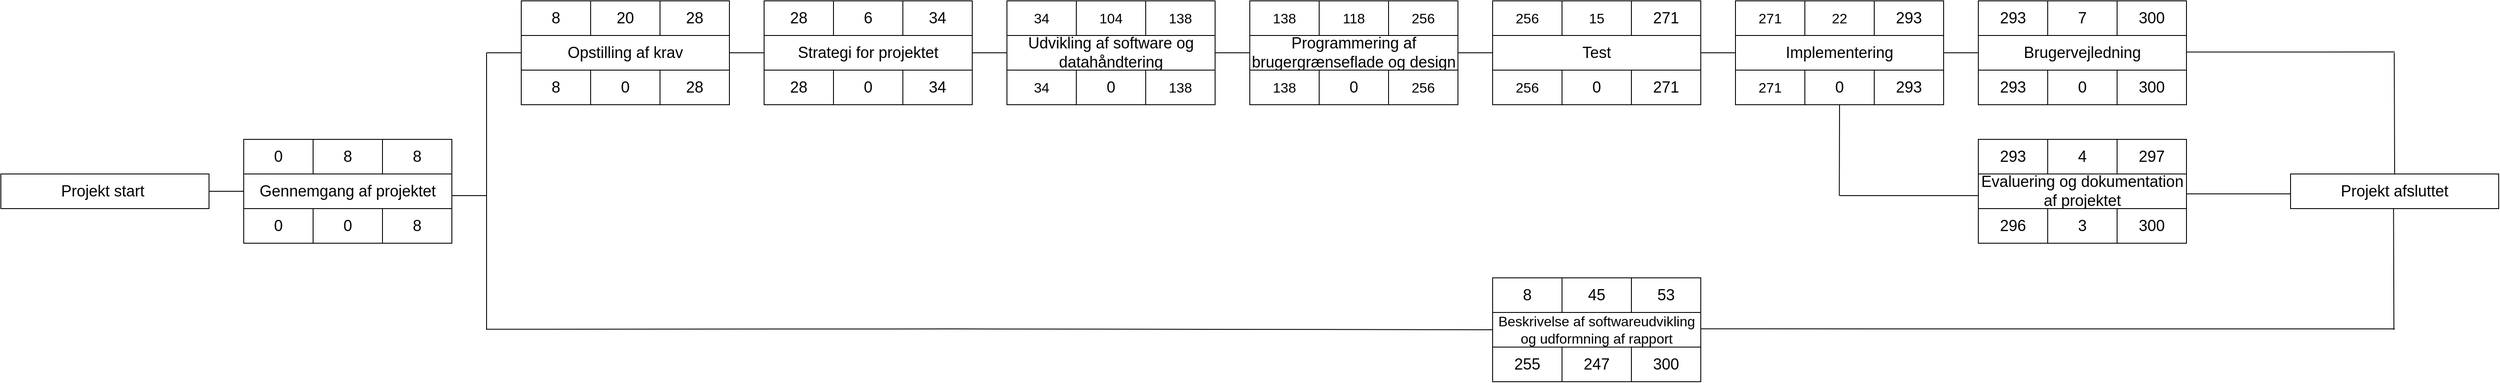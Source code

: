<mxfile version="26.1.0">
  <diagram name="Page-1" id="b520641d-4fe3-3701-9064-5fc419738815">
    <mxGraphModel dx="4818" dy="1727" grid="1" gridSize="10" guides="1" tooltips="1" connect="1" arrows="1" fold="1" page="1" pageScale="1" pageWidth="1100" pageHeight="850" background="none" math="0" shadow="0">
      <root>
        <mxCell id="0" />
        <mxCell id="1" parent="0" />
        <mxCell id="pkZKWbX6Jo-3-2ZgabFj-10" value="" style="endArrow=none;html=1;rounded=0;" edge="1" parent="1">
          <mxGeometry width="50" height="50" relative="1" as="geometry">
            <mxPoint x="160" y="420" as="sourcePoint" />
            <mxPoint x="200" y="420" as="targetPoint" />
          </mxGeometry>
        </mxCell>
        <mxCell id="pkZKWbX6Jo-3-2ZgabFj-11" value="&lt;font style=&quot;font-size: 18px;&quot;&gt;Gennemgang af projektet&lt;/font&gt;" style="rounded=0;whiteSpace=wrap;html=1;" vertex="1" parent="1">
          <mxGeometry x="200" y="360" width="240" height="120" as="geometry" />
        </mxCell>
        <mxCell id="pkZKWbX6Jo-3-2ZgabFj-14" value="&lt;font style=&quot;font-size: 18px;&quot;&gt;0&lt;/font&gt;" style="rounded=0;whiteSpace=wrap;html=1;" vertex="1" parent="1">
          <mxGeometry x="200" y="360" width="80" height="40" as="geometry" />
        </mxCell>
        <mxCell id="pkZKWbX6Jo-3-2ZgabFj-16" value="&lt;font style=&quot;font-size: 18px;&quot;&gt;8&lt;/font&gt;" style="rounded=0;whiteSpace=wrap;html=1;" vertex="1" parent="1">
          <mxGeometry x="280" y="360" width="80" height="40" as="geometry" />
        </mxCell>
        <mxCell id="pkZKWbX6Jo-3-2ZgabFj-17" value="&lt;font style=&quot;font-size: 18px;&quot;&gt;8&lt;/font&gt;" style="rounded=0;whiteSpace=wrap;html=1;" vertex="1" parent="1">
          <mxGeometry x="360" y="360" width="80" height="40" as="geometry" />
        </mxCell>
        <mxCell id="pkZKWbX6Jo-3-2ZgabFj-18" value="&lt;font style=&quot;font-size: 18px;&quot;&gt;0&lt;/font&gt;" style="rounded=0;whiteSpace=wrap;html=1;" vertex="1" parent="1">
          <mxGeometry x="200" y="440" width="80" height="40" as="geometry" />
        </mxCell>
        <mxCell id="pkZKWbX6Jo-3-2ZgabFj-19" value="&lt;font style=&quot;font-size: 18px;&quot;&gt;0&lt;/font&gt;" style="rounded=0;whiteSpace=wrap;html=1;" vertex="1" parent="1">
          <mxGeometry x="280" y="440" width="80" height="40" as="geometry" />
        </mxCell>
        <mxCell id="pkZKWbX6Jo-3-2ZgabFj-20" value="&lt;font style=&quot;font-size: 18px;&quot;&gt;8&lt;/font&gt;" style="rounded=0;whiteSpace=wrap;html=1;" vertex="1" parent="1">
          <mxGeometry x="360" y="440" width="80" height="40" as="geometry" />
        </mxCell>
        <mxCell id="pkZKWbX6Jo-3-2ZgabFj-24" value="" style="endArrow=none;html=1;rounded=0;" edge="1" parent="1">
          <mxGeometry width="50" height="50" relative="1" as="geometry">
            <mxPoint x="480" y="425" as="sourcePoint" />
            <mxPoint x="480" y="260" as="targetPoint" />
          </mxGeometry>
        </mxCell>
        <mxCell id="pkZKWbX6Jo-3-2ZgabFj-28" value="" style="endArrow=none;html=1;rounded=0;exitX=0.75;exitY=1;exitDx=0;exitDy=0;" edge="1" parent="1">
          <mxGeometry width="50" height="50" relative="1" as="geometry">
            <mxPoint x="440" y="425" as="sourcePoint" />
            <mxPoint x="480" y="425" as="targetPoint" />
          </mxGeometry>
        </mxCell>
        <mxCell id="pkZKWbX6Jo-3-2ZgabFj-29" value="" style="endArrow=none;html=1;rounded=0;" edge="1" parent="1">
          <mxGeometry width="50" height="50" relative="1" as="geometry">
            <mxPoint x="480" y="580" as="sourcePoint" />
            <mxPoint x="480" y="425" as="targetPoint" />
          </mxGeometry>
        </mxCell>
        <mxCell id="pkZKWbX6Jo-3-2ZgabFj-30" value="&lt;font style=&quot;font-size: 18px;&quot;&gt;Opstilling af krav&lt;/font&gt;" style="rounded=0;whiteSpace=wrap;html=1;" vertex="1" parent="1">
          <mxGeometry x="520" y="200" width="240" height="120" as="geometry" />
        </mxCell>
        <mxCell id="pkZKWbX6Jo-3-2ZgabFj-31" value="&lt;font style=&quot;font-size: 18px;&quot;&gt;8&lt;/font&gt;" style="rounded=0;whiteSpace=wrap;html=1;" vertex="1" parent="1">
          <mxGeometry x="520" y="200" width="80" height="40" as="geometry" />
        </mxCell>
        <mxCell id="pkZKWbX6Jo-3-2ZgabFj-32" value="&lt;font style=&quot;font-size: 18px;&quot;&gt;20&lt;/font&gt;" style="rounded=0;whiteSpace=wrap;html=1;" vertex="1" parent="1">
          <mxGeometry x="600" y="200" width="80" height="40" as="geometry" />
        </mxCell>
        <mxCell id="pkZKWbX6Jo-3-2ZgabFj-33" value="&lt;font style=&quot;font-size: 18px;&quot;&gt;28&lt;/font&gt;" style="rounded=0;whiteSpace=wrap;html=1;" vertex="1" parent="1">
          <mxGeometry x="680" y="200" width="80" height="40" as="geometry" />
        </mxCell>
        <mxCell id="pkZKWbX6Jo-3-2ZgabFj-34" value="&lt;span style=&quot;font-size: 18px;&quot;&gt;8&lt;/span&gt;" style="rounded=0;whiteSpace=wrap;html=1;" vertex="1" parent="1">
          <mxGeometry x="520" y="280" width="80" height="40" as="geometry" />
        </mxCell>
        <mxCell id="pkZKWbX6Jo-3-2ZgabFj-35" value="&lt;span style=&quot;font-size: 18px;&quot;&gt;0&lt;/span&gt;" style="rounded=0;whiteSpace=wrap;html=1;" vertex="1" parent="1">
          <mxGeometry x="600" y="280" width="80" height="40" as="geometry" />
        </mxCell>
        <mxCell id="pkZKWbX6Jo-3-2ZgabFj-36" value="&lt;span style=&quot;font-size: 18px;&quot;&gt;28&lt;/span&gt;" style="rounded=0;whiteSpace=wrap;html=1;" vertex="1" parent="1">
          <mxGeometry x="680" y="280" width="80" height="40" as="geometry" />
        </mxCell>
        <mxCell id="pkZKWbX6Jo-3-2ZgabFj-37" value="" style="endArrow=none;html=1;rounded=0;" edge="1" parent="1">
          <mxGeometry width="50" height="50" relative="1" as="geometry">
            <mxPoint x="480" y="260" as="sourcePoint" />
            <mxPoint x="520" y="260" as="targetPoint" />
          </mxGeometry>
        </mxCell>
        <mxCell id="pkZKWbX6Jo-3-2ZgabFj-38" value="" style="endArrow=none;html=1;rounded=0;entryX=0;entryY=0.5;entryDx=0;entryDy=0;" edge="1" parent="1" target="pkZKWbX6Jo-3-2ZgabFj-131">
          <mxGeometry width="50" height="50" relative="1" as="geometry">
            <mxPoint x="480" y="579.41" as="sourcePoint" />
            <mxPoint x="1600" y="579" as="targetPoint" />
            <Array as="points">
              <mxPoint x="1020" y="579" />
            </Array>
          </mxGeometry>
        </mxCell>
        <mxCell id="pkZKWbX6Jo-3-2ZgabFj-72" value="&lt;font style=&quot;font-size: 18px;&quot;&gt;Strategi for projektet&lt;/font&gt;" style="rounded=0;whiteSpace=wrap;html=1;" vertex="1" parent="1">
          <mxGeometry x="800" y="200" width="240" height="120" as="geometry" />
        </mxCell>
        <mxCell id="pkZKWbX6Jo-3-2ZgabFj-73" value="&lt;font style=&quot;font-size: 18px;&quot;&gt;28&lt;/font&gt;" style="rounded=0;whiteSpace=wrap;html=1;" vertex="1" parent="1">
          <mxGeometry x="800" y="200" width="80" height="40" as="geometry" />
        </mxCell>
        <mxCell id="pkZKWbX6Jo-3-2ZgabFj-74" value="&lt;font style=&quot;font-size: 18px;&quot;&gt;6&lt;/font&gt;" style="rounded=0;whiteSpace=wrap;html=1;" vertex="1" parent="1">
          <mxGeometry x="880" y="200" width="80" height="40" as="geometry" />
        </mxCell>
        <mxCell id="pkZKWbX6Jo-3-2ZgabFj-75" value="&lt;font style=&quot;font-size: 18px;&quot;&gt;34&lt;/font&gt;" style="rounded=0;whiteSpace=wrap;html=1;" vertex="1" parent="1">
          <mxGeometry x="960" y="200" width="80" height="40" as="geometry" />
        </mxCell>
        <mxCell id="pkZKWbX6Jo-3-2ZgabFj-76" value="&lt;span style=&quot;font-size: 18px;&quot;&gt;28&lt;/span&gt;" style="rounded=0;whiteSpace=wrap;html=1;" vertex="1" parent="1">
          <mxGeometry x="800" y="280" width="80" height="40" as="geometry" />
        </mxCell>
        <mxCell id="pkZKWbX6Jo-3-2ZgabFj-77" value="&lt;span style=&quot;font-size: 18px;&quot;&gt;0&lt;/span&gt;" style="rounded=0;whiteSpace=wrap;html=1;" vertex="1" parent="1">
          <mxGeometry x="880" y="280" width="80" height="40" as="geometry" />
        </mxCell>
        <mxCell id="pkZKWbX6Jo-3-2ZgabFj-78" value="&lt;span style=&quot;font-size: 18px;&quot;&gt;34&lt;/span&gt;" style="rounded=0;whiteSpace=wrap;html=1;" vertex="1" parent="1">
          <mxGeometry x="960" y="280" width="80" height="40" as="geometry" />
        </mxCell>
        <mxCell id="pkZKWbX6Jo-3-2ZgabFj-79" value="" style="endArrow=none;html=1;rounded=0;" edge="1" parent="1">
          <mxGeometry width="50" height="50" relative="1" as="geometry">
            <mxPoint x="760" y="260" as="sourcePoint" />
            <mxPoint x="800" y="260" as="targetPoint" />
          </mxGeometry>
        </mxCell>
        <mxCell id="pkZKWbX6Jo-3-2ZgabFj-80" value="&lt;font style=&quot;font-size: 18px;&quot;&gt;Udvikling af software og datahåndtering&lt;/font&gt;" style="rounded=0;whiteSpace=wrap;html=1;" vertex="1" parent="1">
          <mxGeometry x="1080" y="200" width="240" height="120" as="geometry" />
        </mxCell>
        <mxCell id="pkZKWbX6Jo-3-2ZgabFj-81" value="&lt;font size=&quot;3&quot;&gt;34&lt;/font&gt;" style="rounded=0;whiteSpace=wrap;html=1;" vertex="1" parent="1">
          <mxGeometry x="1080" y="200" width="80" height="40" as="geometry" />
        </mxCell>
        <mxCell id="pkZKWbX6Jo-3-2ZgabFj-82" value="&lt;font size=&quot;3&quot;&gt;104&lt;/font&gt;" style="rounded=0;whiteSpace=wrap;html=1;" vertex="1" parent="1">
          <mxGeometry x="1160" y="200" width="80" height="40" as="geometry" />
        </mxCell>
        <mxCell id="pkZKWbX6Jo-3-2ZgabFj-83" value="&lt;font size=&quot;3&quot;&gt;138&lt;/font&gt;" style="rounded=0;whiteSpace=wrap;html=1;" vertex="1" parent="1">
          <mxGeometry x="1240" y="200" width="80" height="40" as="geometry" />
        </mxCell>
        <mxCell id="pkZKWbX6Jo-3-2ZgabFj-84" value="&lt;span style=&quot;font-size: medium;&quot;&gt;34&lt;/span&gt;" style="rounded=0;whiteSpace=wrap;html=1;" vertex="1" parent="1">
          <mxGeometry x="1080" y="280" width="80" height="40" as="geometry" />
        </mxCell>
        <mxCell id="pkZKWbX6Jo-3-2ZgabFj-85" value="&lt;font style=&quot;font-size: 18px;&quot;&gt;0&lt;/font&gt;" style="rounded=0;whiteSpace=wrap;html=1;" vertex="1" parent="1">
          <mxGeometry x="1160" y="280" width="80" height="40" as="geometry" />
        </mxCell>
        <mxCell id="pkZKWbX6Jo-3-2ZgabFj-86" value="&lt;span style=&quot;font-size: medium;&quot;&gt;138&lt;/span&gt;" style="rounded=0;whiteSpace=wrap;html=1;" vertex="1" parent="1">
          <mxGeometry x="1240" y="280" width="80" height="40" as="geometry" />
        </mxCell>
        <mxCell id="pkZKWbX6Jo-3-2ZgabFj-87" value="" style="endArrow=none;html=1;rounded=0;" edge="1" parent="1">
          <mxGeometry width="50" height="50" relative="1" as="geometry">
            <mxPoint x="1040" y="260" as="sourcePoint" />
            <mxPoint x="1080" y="260" as="targetPoint" />
          </mxGeometry>
        </mxCell>
        <mxCell id="pkZKWbX6Jo-3-2ZgabFj-88" value="&lt;font style=&quot;font-size: 18px;&quot;&gt;Programmering af brugergrænseflade og design&lt;/font&gt;" style="rounded=0;whiteSpace=wrap;html=1;" vertex="1" parent="1">
          <mxGeometry x="1360" y="200" width="240" height="120" as="geometry" />
        </mxCell>
        <mxCell id="pkZKWbX6Jo-3-2ZgabFj-89" value="&lt;font size=&quot;3&quot;&gt;138&lt;/font&gt;" style="rounded=0;whiteSpace=wrap;html=1;" vertex="1" parent="1">
          <mxGeometry x="1360" y="200" width="80" height="40" as="geometry" />
        </mxCell>
        <mxCell id="pkZKWbX6Jo-3-2ZgabFj-90" value="&lt;font size=&quot;3&quot;&gt;118&lt;/font&gt;" style="rounded=0;whiteSpace=wrap;html=1;" vertex="1" parent="1">
          <mxGeometry x="1440" y="200" width="80" height="40" as="geometry" />
        </mxCell>
        <mxCell id="pkZKWbX6Jo-3-2ZgabFj-91" value="&lt;font size=&quot;3&quot;&gt;256&lt;/font&gt;" style="rounded=0;whiteSpace=wrap;html=1;" vertex="1" parent="1">
          <mxGeometry x="1520" y="200" width="80" height="40" as="geometry" />
        </mxCell>
        <mxCell id="pkZKWbX6Jo-3-2ZgabFj-92" value="&lt;span style=&quot;font-size: medium;&quot;&gt;138&lt;/span&gt;" style="rounded=0;whiteSpace=wrap;html=1;" vertex="1" parent="1">
          <mxGeometry x="1360" y="280" width="80" height="40" as="geometry" />
        </mxCell>
        <mxCell id="pkZKWbX6Jo-3-2ZgabFj-93" value="&lt;font style=&quot;font-size: 18px;&quot;&gt;0&lt;/font&gt;" style="rounded=0;whiteSpace=wrap;html=1;" vertex="1" parent="1">
          <mxGeometry x="1440" y="280" width="80" height="40" as="geometry" />
        </mxCell>
        <mxCell id="pkZKWbX6Jo-3-2ZgabFj-94" value="&lt;span style=&quot;font-size: medium;&quot;&gt;256&lt;/span&gt;" style="rounded=0;whiteSpace=wrap;html=1;" vertex="1" parent="1">
          <mxGeometry x="1520" y="280" width="80" height="40" as="geometry" />
        </mxCell>
        <mxCell id="pkZKWbX6Jo-3-2ZgabFj-95" value="" style="endArrow=none;html=1;rounded=0;" edge="1" parent="1">
          <mxGeometry width="50" height="50" relative="1" as="geometry">
            <mxPoint x="1320" y="260" as="sourcePoint" />
            <mxPoint x="1360" y="260" as="targetPoint" />
          </mxGeometry>
        </mxCell>
        <mxCell id="pkZKWbX6Jo-3-2ZgabFj-96" value="&lt;font style=&quot;font-size: 18px;&quot;&gt;Test&lt;/font&gt;" style="rounded=0;whiteSpace=wrap;html=1;" vertex="1" parent="1">
          <mxGeometry x="1640" y="200" width="240" height="120" as="geometry" />
        </mxCell>
        <mxCell id="pkZKWbX6Jo-3-2ZgabFj-97" value="&lt;font size=&quot;3&quot;&gt;256&lt;/font&gt;" style="rounded=0;whiteSpace=wrap;html=1;" vertex="1" parent="1">
          <mxGeometry x="1640" y="200" width="80" height="40" as="geometry" />
        </mxCell>
        <mxCell id="pkZKWbX6Jo-3-2ZgabFj-98" value="&lt;font size=&quot;3&quot;&gt;15&lt;/font&gt;" style="rounded=0;whiteSpace=wrap;html=1;" vertex="1" parent="1">
          <mxGeometry x="1720" y="200" width="80" height="40" as="geometry" />
        </mxCell>
        <mxCell id="pkZKWbX6Jo-3-2ZgabFj-99" value="&lt;font style=&quot;font-size: 18px;&quot;&gt;271&lt;/font&gt;" style="rounded=0;whiteSpace=wrap;html=1;" vertex="1" parent="1">
          <mxGeometry x="1800" y="200" width="80" height="40" as="geometry" />
        </mxCell>
        <mxCell id="pkZKWbX6Jo-3-2ZgabFj-100" value="&lt;span style=&quot;font-size: medium;&quot;&gt;256&lt;/span&gt;" style="rounded=0;whiteSpace=wrap;html=1;" vertex="1" parent="1">
          <mxGeometry x="1640" y="280" width="80" height="40" as="geometry" />
        </mxCell>
        <mxCell id="pkZKWbX6Jo-3-2ZgabFj-101" value="&lt;font style=&quot;font-size: 18px;&quot;&gt;0&lt;/font&gt;" style="rounded=0;whiteSpace=wrap;html=1;" vertex="1" parent="1">
          <mxGeometry x="1720" y="280" width="80" height="40" as="geometry" />
        </mxCell>
        <mxCell id="pkZKWbX6Jo-3-2ZgabFj-102" value="&lt;span style=&quot;font-size: 18px;&quot;&gt;271&lt;/span&gt;" style="rounded=0;whiteSpace=wrap;html=1;" vertex="1" parent="1">
          <mxGeometry x="1800" y="280" width="80" height="40" as="geometry" />
        </mxCell>
        <mxCell id="pkZKWbX6Jo-3-2ZgabFj-103" value="" style="endArrow=none;html=1;rounded=0;" edge="1" parent="1">
          <mxGeometry width="50" height="50" relative="1" as="geometry">
            <mxPoint x="1600" y="260" as="sourcePoint" />
            <mxPoint x="1640" y="260" as="targetPoint" />
          </mxGeometry>
        </mxCell>
        <mxCell id="pkZKWbX6Jo-3-2ZgabFj-104" value="&lt;font style=&quot;font-size: 18px;&quot;&gt;Implementering&lt;/font&gt;" style="rounded=0;whiteSpace=wrap;html=1;" vertex="1" parent="1">
          <mxGeometry x="1920" y="200" width="240" height="120" as="geometry" />
        </mxCell>
        <mxCell id="pkZKWbX6Jo-3-2ZgabFj-105" value="&lt;font size=&quot;3&quot;&gt;271&lt;/font&gt;" style="rounded=0;whiteSpace=wrap;html=1;" vertex="1" parent="1">
          <mxGeometry x="1920" y="200" width="80" height="40" as="geometry" />
        </mxCell>
        <mxCell id="pkZKWbX6Jo-3-2ZgabFj-106" value="&lt;font size=&quot;3&quot;&gt;22&lt;/font&gt;" style="rounded=0;whiteSpace=wrap;html=1;" vertex="1" parent="1">
          <mxGeometry x="2000" y="200" width="80" height="40" as="geometry" />
        </mxCell>
        <mxCell id="pkZKWbX6Jo-3-2ZgabFj-107" value="&lt;font style=&quot;font-size: 18px;&quot;&gt;293&lt;/font&gt;" style="rounded=0;whiteSpace=wrap;html=1;" vertex="1" parent="1">
          <mxGeometry x="2080" y="200" width="80" height="40" as="geometry" />
        </mxCell>
        <mxCell id="pkZKWbX6Jo-3-2ZgabFj-108" value="&lt;span style=&quot;font-size: medium;&quot;&gt;271&lt;/span&gt;" style="rounded=0;whiteSpace=wrap;html=1;" vertex="1" parent="1">
          <mxGeometry x="1920" y="280" width="80" height="40" as="geometry" />
        </mxCell>
        <mxCell id="pkZKWbX6Jo-3-2ZgabFj-109" value="&lt;font style=&quot;font-size: 18px;&quot;&gt;0&lt;/font&gt;" style="rounded=0;whiteSpace=wrap;html=1;" vertex="1" parent="1">
          <mxGeometry x="2000" y="280" width="80" height="40" as="geometry" />
        </mxCell>
        <mxCell id="pkZKWbX6Jo-3-2ZgabFj-110" value="&lt;span style=&quot;font-size: 18px;&quot;&gt;293&lt;/span&gt;" style="rounded=0;whiteSpace=wrap;html=1;" vertex="1" parent="1">
          <mxGeometry x="2080" y="280" width="80" height="40" as="geometry" />
        </mxCell>
        <mxCell id="pkZKWbX6Jo-3-2ZgabFj-111" value="" style="endArrow=none;html=1;rounded=0;" edge="1" parent="1">
          <mxGeometry width="50" height="50" relative="1" as="geometry">
            <mxPoint x="1880" y="260" as="sourcePoint" />
            <mxPoint x="1920" y="260" as="targetPoint" />
          </mxGeometry>
        </mxCell>
        <mxCell id="pkZKWbX6Jo-3-2ZgabFj-112" value="&lt;font style=&quot;font-size: 18px;&quot;&gt;Brugervejledning&lt;/font&gt;" style="rounded=0;whiteSpace=wrap;html=1;" vertex="1" parent="1">
          <mxGeometry x="2200" y="200" width="240" height="120" as="geometry" />
        </mxCell>
        <mxCell id="pkZKWbX6Jo-3-2ZgabFj-113" value="&lt;font style=&quot;font-size: 18px;&quot;&gt;293&lt;/font&gt;" style="rounded=0;whiteSpace=wrap;html=1;" vertex="1" parent="1">
          <mxGeometry x="2200" y="200" width="80" height="40" as="geometry" />
        </mxCell>
        <mxCell id="pkZKWbX6Jo-3-2ZgabFj-114" value="&lt;font style=&quot;font-size: 18px;&quot;&gt;7&lt;/font&gt;" style="rounded=0;whiteSpace=wrap;html=1;" vertex="1" parent="1">
          <mxGeometry x="2280" y="200" width="80" height="40" as="geometry" />
        </mxCell>
        <mxCell id="pkZKWbX6Jo-3-2ZgabFj-115" value="&lt;font style=&quot;font-size: 18px;&quot;&gt;300&lt;/font&gt;" style="rounded=0;whiteSpace=wrap;html=1;" vertex="1" parent="1">
          <mxGeometry x="2360" y="200" width="80" height="40" as="geometry" />
        </mxCell>
        <mxCell id="pkZKWbX6Jo-3-2ZgabFj-116" value="&lt;font style=&quot;font-size: 18px;&quot;&gt;293&lt;/font&gt;" style="rounded=0;whiteSpace=wrap;html=1;" vertex="1" parent="1">
          <mxGeometry x="2200" y="280" width="80" height="40" as="geometry" />
        </mxCell>
        <mxCell id="pkZKWbX6Jo-3-2ZgabFj-117" value="&lt;font style=&quot;font-size: 18px;&quot;&gt;0&lt;/font&gt;" style="rounded=0;whiteSpace=wrap;html=1;" vertex="1" parent="1">
          <mxGeometry x="2280" y="280" width="80" height="40" as="geometry" />
        </mxCell>
        <mxCell id="pkZKWbX6Jo-3-2ZgabFj-118" value="&lt;font style=&quot;font-size: 18px;&quot;&gt;300&lt;/font&gt;" style="rounded=0;whiteSpace=wrap;html=1;" vertex="1" parent="1">
          <mxGeometry x="2360" y="280" width="80" height="40" as="geometry" />
        </mxCell>
        <mxCell id="pkZKWbX6Jo-3-2ZgabFj-119" value="" style="endArrow=none;html=1;rounded=0;" edge="1" parent="1">
          <mxGeometry width="50" height="50" relative="1" as="geometry">
            <mxPoint x="2160" y="260" as="sourcePoint" />
            <mxPoint x="2200" y="260" as="targetPoint" />
          </mxGeometry>
        </mxCell>
        <mxCell id="pkZKWbX6Jo-3-2ZgabFj-120" value="&lt;font style=&quot;font-size: 18px;&quot;&gt;Evaluering og dokumentation af projektet&lt;/font&gt;" style="rounded=0;whiteSpace=wrap;html=1;" vertex="1" parent="1">
          <mxGeometry x="2200" y="360" width="240" height="120" as="geometry" />
        </mxCell>
        <mxCell id="pkZKWbX6Jo-3-2ZgabFj-121" value="&lt;font style=&quot;font-size: 18px;&quot;&gt;293&lt;/font&gt;" style="rounded=0;whiteSpace=wrap;html=1;" vertex="1" parent="1">
          <mxGeometry x="2200" y="360" width="80" height="40" as="geometry" />
        </mxCell>
        <mxCell id="pkZKWbX6Jo-3-2ZgabFj-122" value="&lt;font style=&quot;font-size: 18px;&quot;&gt;4&lt;/font&gt;" style="rounded=0;whiteSpace=wrap;html=1;" vertex="1" parent="1">
          <mxGeometry x="2280" y="360" width="80" height="40" as="geometry" />
        </mxCell>
        <mxCell id="pkZKWbX6Jo-3-2ZgabFj-123" value="&lt;font style=&quot;font-size: 18px;&quot;&gt;297&lt;/font&gt;" style="rounded=0;whiteSpace=wrap;html=1;" vertex="1" parent="1">
          <mxGeometry x="2360" y="360" width="80" height="40" as="geometry" />
        </mxCell>
        <mxCell id="pkZKWbX6Jo-3-2ZgabFj-124" value="&lt;font style=&quot;font-size: 18px;&quot;&gt;296&lt;/font&gt;" style="rounded=0;whiteSpace=wrap;html=1;" vertex="1" parent="1">
          <mxGeometry x="2200" y="440" width="80" height="40" as="geometry" />
        </mxCell>
        <mxCell id="pkZKWbX6Jo-3-2ZgabFj-125" value="&lt;font style=&quot;font-size: 18px;&quot;&gt;3&lt;/font&gt;" style="rounded=0;whiteSpace=wrap;html=1;" vertex="1" parent="1">
          <mxGeometry x="2280" y="440" width="80" height="40" as="geometry" />
        </mxCell>
        <mxCell id="pkZKWbX6Jo-3-2ZgabFj-126" value="&lt;font style=&quot;font-size: 18px;&quot;&gt;300&lt;/font&gt;" style="rounded=0;whiteSpace=wrap;html=1;" vertex="1" parent="1">
          <mxGeometry x="2360" y="440" width="80" height="40" as="geometry" />
        </mxCell>
        <mxCell id="pkZKWbX6Jo-3-2ZgabFj-127" value="" style="endArrow=none;html=1;rounded=0;" edge="1" parent="1">
          <mxGeometry width="50" height="50" relative="1" as="geometry">
            <mxPoint x="2040" y="425" as="sourcePoint" />
            <mxPoint x="2200" y="425" as="targetPoint" />
          </mxGeometry>
        </mxCell>
        <mxCell id="pkZKWbX6Jo-3-2ZgabFj-128" value="" style="endArrow=none;html=1;rounded=0;" edge="1" parent="1">
          <mxGeometry width="50" height="50" relative="1" as="geometry">
            <mxPoint x="2039.72" y="425" as="sourcePoint" />
            <mxPoint x="2040" y="320" as="targetPoint" />
          </mxGeometry>
        </mxCell>
        <mxCell id="pkZKWbX6Jo-3-2ZgabFj-131" value="&lt;font style=&quot;font-size: 16px;&quot;&gt;Beskrivelse af softwareudvikling og udformning af rapport&lt;/font&gt;" style="rounded=0;whiteSpace=wrap;html=1;" vertex="1" parent="1">
          <mxGeometry x="1640" y="520" width="240" height="120" as="geometry" />
        </mxCell>
        <mxCell id="pkZKWbX6Jo-3-2ZgabFj-132" value="&lt;font style=&quot;font-size: 18px;&quot;&gt;8&lt;/font&gt;" style="rounded=0;whiteSpace=wrap;html=1;" vertex="1" parent="1">
          <mxGeometry x="1640" y="520" width="80" height="40" as="geometry" />
        </mxCell>
        <mxCell id="pkZKWbX6Jo-3-2ZgabFj-133" value="&lt;font style=&quot;font-size: 18px;&quot;&gt;45&lt;/font&gt;" style="rounded=0;whiteSpace=wrap;html=1;" vertex="1" parent="1">
          <mxGeometry x="1720" y="520" width="80" height="40" as="geometry" />
        </mxCell>
        <mxCell id="pkZKWbX6Jo-3-2ZgabFj-134" value="&lt;font style=&quot;font-size: 18px;&quot;&gt;53&lt;/font&gt;" style="rounded=0;whiteSpace=wrap;html=1;" vertex="1" parent="1">
          <mxGeometry x="1800" y="520" width="80" height="40" as="geometry" />
        </mxCell>
        <mxCell id="pkZKWbX6Jo-3-2ZgabFj-135" value="&lt;font style=&quot;font-size: 18px;&quot;&gt;255&lt;/font&gt;" style="rounded=0;whiteSpace=wrap;html=1;" vertex="1" parent="1">
          <mxGeometry x="1640" y="600" width="80" height="40" as="geometry" />
        </mxCell>
        <mxCell id="pkZKWbX6Jo-3-2ZgabFj-136" value="&lt;font style=&quot;font-size: 18px;&quot;&gt;247&lt;/font&gt;" style="rounded=0;whiteSpace=wrap;html=1;" vertex="1" parent="1">
          <mxGeometry x="1720" y="600" width="80" height="40" as="geometry" />
        </mxCell>
        <mxCell id="pkZKWbX6Jo-3-2ZgabFj-137" value="&lt;font style=&quot;font-size: 18px;&quot;&gt;300&lt;/font&gt;" style="rounded=0;whiteSpace=wrap;html=1;" vertex="1" parent="1">
          <mxGeometry x="1800" y="600" width="80" height="40" as="geometry" />
        </mxCell>
        <mxCell id="pkZKWbX6Jo-3-2ZgabFj-138" value="&lt;font style=&quot;font-size: 18px;&quot;&gt;Projekt afsluttet&lt;/font&gt;" style="rounded=0;whiteSpace=wrap;html=1;" vertex="1" parent="1">
          <mxGeometry x="2560" y="400" width="240" height="40" as="geometry" />
        </mxCell>
        <mxCell id="pkZKWbX6Jo-3-2ZgabFj-139" value="&lt;font style=&quot;font-size: 18px;&quot;&gt;Projekt start&amp;nbsp;&lt;/font&gt;" style="rounded=0;whiteSpace=wrap;html=1;" vertex="1" parent="1">
          <mxGeometry x="-80" y="400" width="240" height="40" as="geometry" />
        </mxCell>
        <mxCell id="pkZKWbX6Jo-3-2ZgabFj-140" value="" style="endArrow=none;html=1;rounded=0;fillColor=#FF0000;" edge="1" parent="1">
          <mxGeometry width="50" height="50" relative="1" as="geometry">
            <mxPoint x="2440" y="259.17" as="sourcePoint" />
            <mxPoint x="2680" y="259" as="targetPoint" />
          </mxGeometry>
        </mxCell>
        <mxCell id="pkZKWbX6Jo-3-2ZgabFj-141" value="" style="endArrow=none;html=1;rounded=0;" edge="1" parent="1">
          <mxGeometry width="50" height="50" relative="1" as="geometry">
            <mxPoint x="2440" y="423" as="sourcePoint" />
            <mxPoint x="2560" y="423" as="targetPoint" />
          </mxGeometry>
        </mxCell>
        <mxCell id="pkZKWbX6Jo-3-2ZgabFj-142" value="" style="endArrow=none;html=1;rounded=0;exitX=0.5;exitY=0;exitDx=0;exitDy=0;" edge="1" parent="1" source="pkZKWbX6Jo-3-2ZgabFj-138">
          <mxGeometry width="50" height="50" relative="1" as="geometry">
            <mxPoint x="2679.29" y="365" as="sourcePoint" />
            <mxPoint x="2679.57" y="260" as="targetPoint" />
          </mxGeometry>
        </mxCell>
        <mxCell id="pkZKWbX6Jo-3-2ZgabFj-143" value="" style="endArrow=none;html=1;rounded=0;" edge="1" parent="1">
          <mxGeometry width="50" height="50" relative="1" as="geometry">
            <mxPoint x="1880" y="578.92" as="sourcePoint" />
            <mxPoint x="2680" y="579" as="targetPoint" />
          </mxGeometry>
        </mxCell>
        <mxCell id="pkZKWbX6Jo-3-2ZgabFj-144" value="" style="endArrow=none;html=1;rounded=0;exitX=0.5;exitY=0;exitDx=0;exitDy=0;" edge="1" parent="1">
          <mxGeometry width="50" height="50" relative="1" as="geometry">
            <mxPoint x="2679.18" y="580" as="sourcePoint" />
            <mxPoint x="2678.75" y="440" as="targetPoint" />
          </mxGeometry>
        </mxCell>
      </root>
    </mxGraphModel>
  </diagram>
</mxfile>
